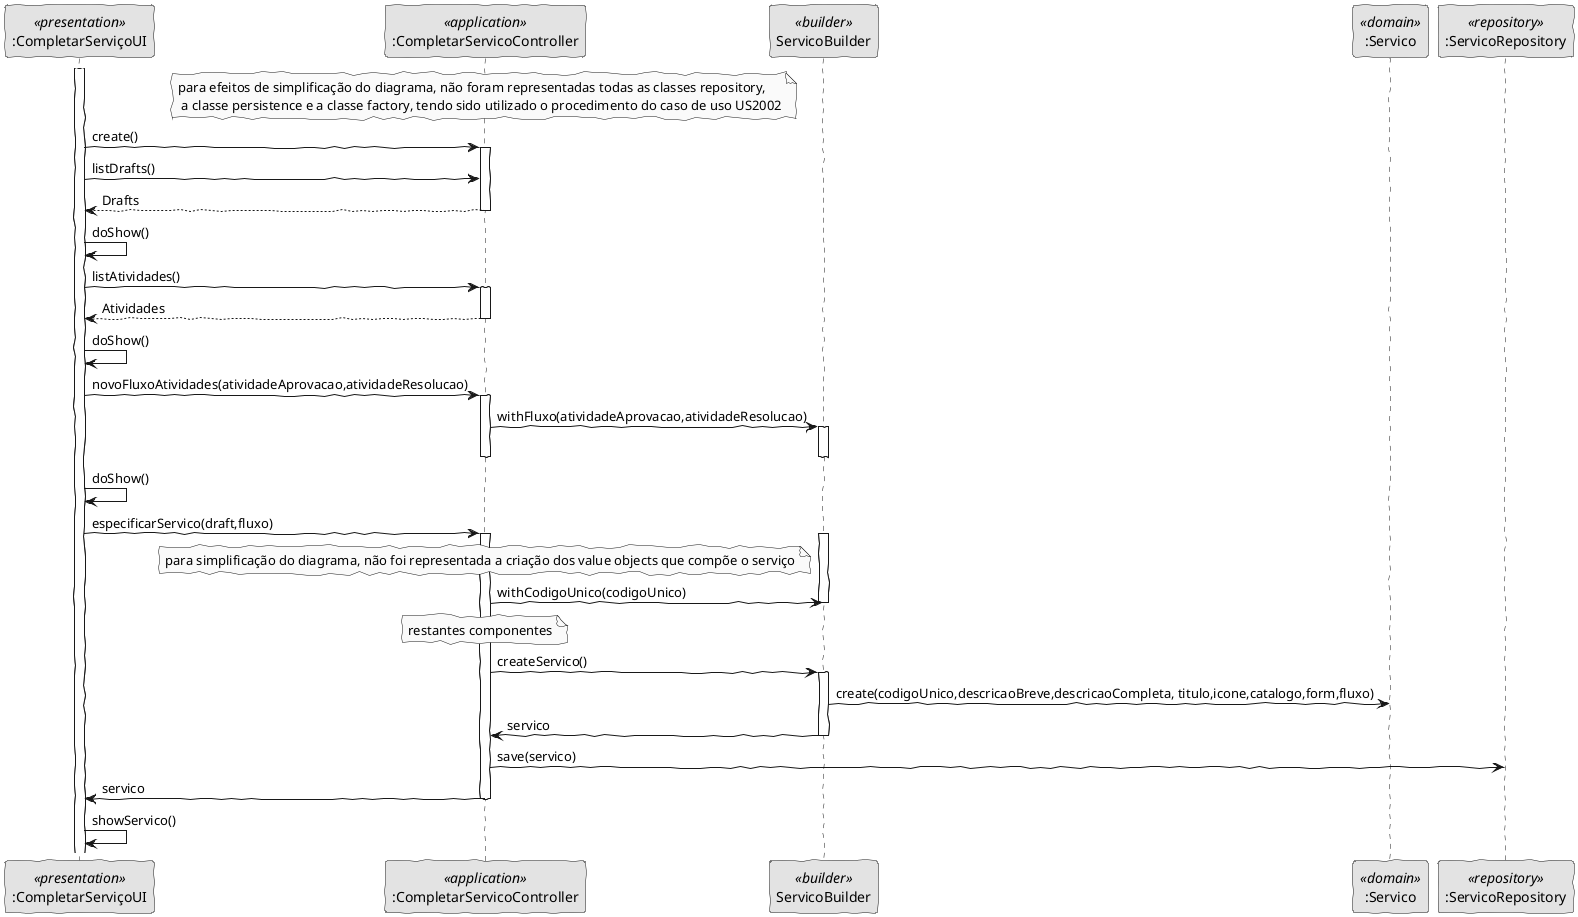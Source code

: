 @startuml
'http://plantuml.com/skinparam.html
skinparam handwritten true
skinparam monochrome true
skinparam packageStyle rect
skinparam defaultFontName FG Virgil
skinparam shadowing false

		participant ":CompletarServiçoUI" as ui <<presentation>>
		participant ":CompletarServicoController" as ctrl <<application>>
    note over ctrl: para efeitos de simplificação do diagrama, não foram representadas todas as classes repository,\n a classe persistence e a classe factory, tendo sido utilizado o procedimento do caso de uso US2002
    participant "ServicoBuilder" as builder <<builder>>
		participant ":Servico" as servico <<domain>>
		participant ":ServicoRepository" as repo <<repository>>

    activate ui
		ui->ctrl:create()
    activate ctrl
		ui->ctrl:listDrafts()
		ctrl-->ui:Drafts
    deactivate ctrl
		ui->ui:doShow()

    ui->ctrl:listAtividades()
    activate ctrl
    ctrl-->ui:Atividades
    deactivate ctrl
    ui->ui:doShow()

    ui->ctrl:novoFluxoAtividades(atividadeAprovacao,atividadeResolucao)
    activate ctrl
    ctrl->builder:withFluxo(atividadeAprovacao,atividadeResolucao)
    activate builder
    deactivate builder
    deactivate ctrl
    ui->ui:doShow()
		
		ui->ctrl:especificarServico(draft,fluxo)
    activate ctrl
    note over ctrl: para simplificação do diagrama, não foi representada a criação dos value objects que compõe o serviço 
    activate builder
    ctrl -> builder:withCodigoUnico(codigoUnico)
    deactivate builder
    note over ctrl: restantes componentes
    ctrl -> builder: createServico()
    activate builder 
    builder->servico: create(codigoUnico,descricaoBreve,descricaoCompleta, titulo,icone,catalogo,form,fluxo)
    builder -> ctrl: servico  
    deactivate builder

		ctrl->repo:save(servico)
    ctrl->ui:servico
    deactivate ctrl
    ui->ui: showServico()
    
		
@enduml